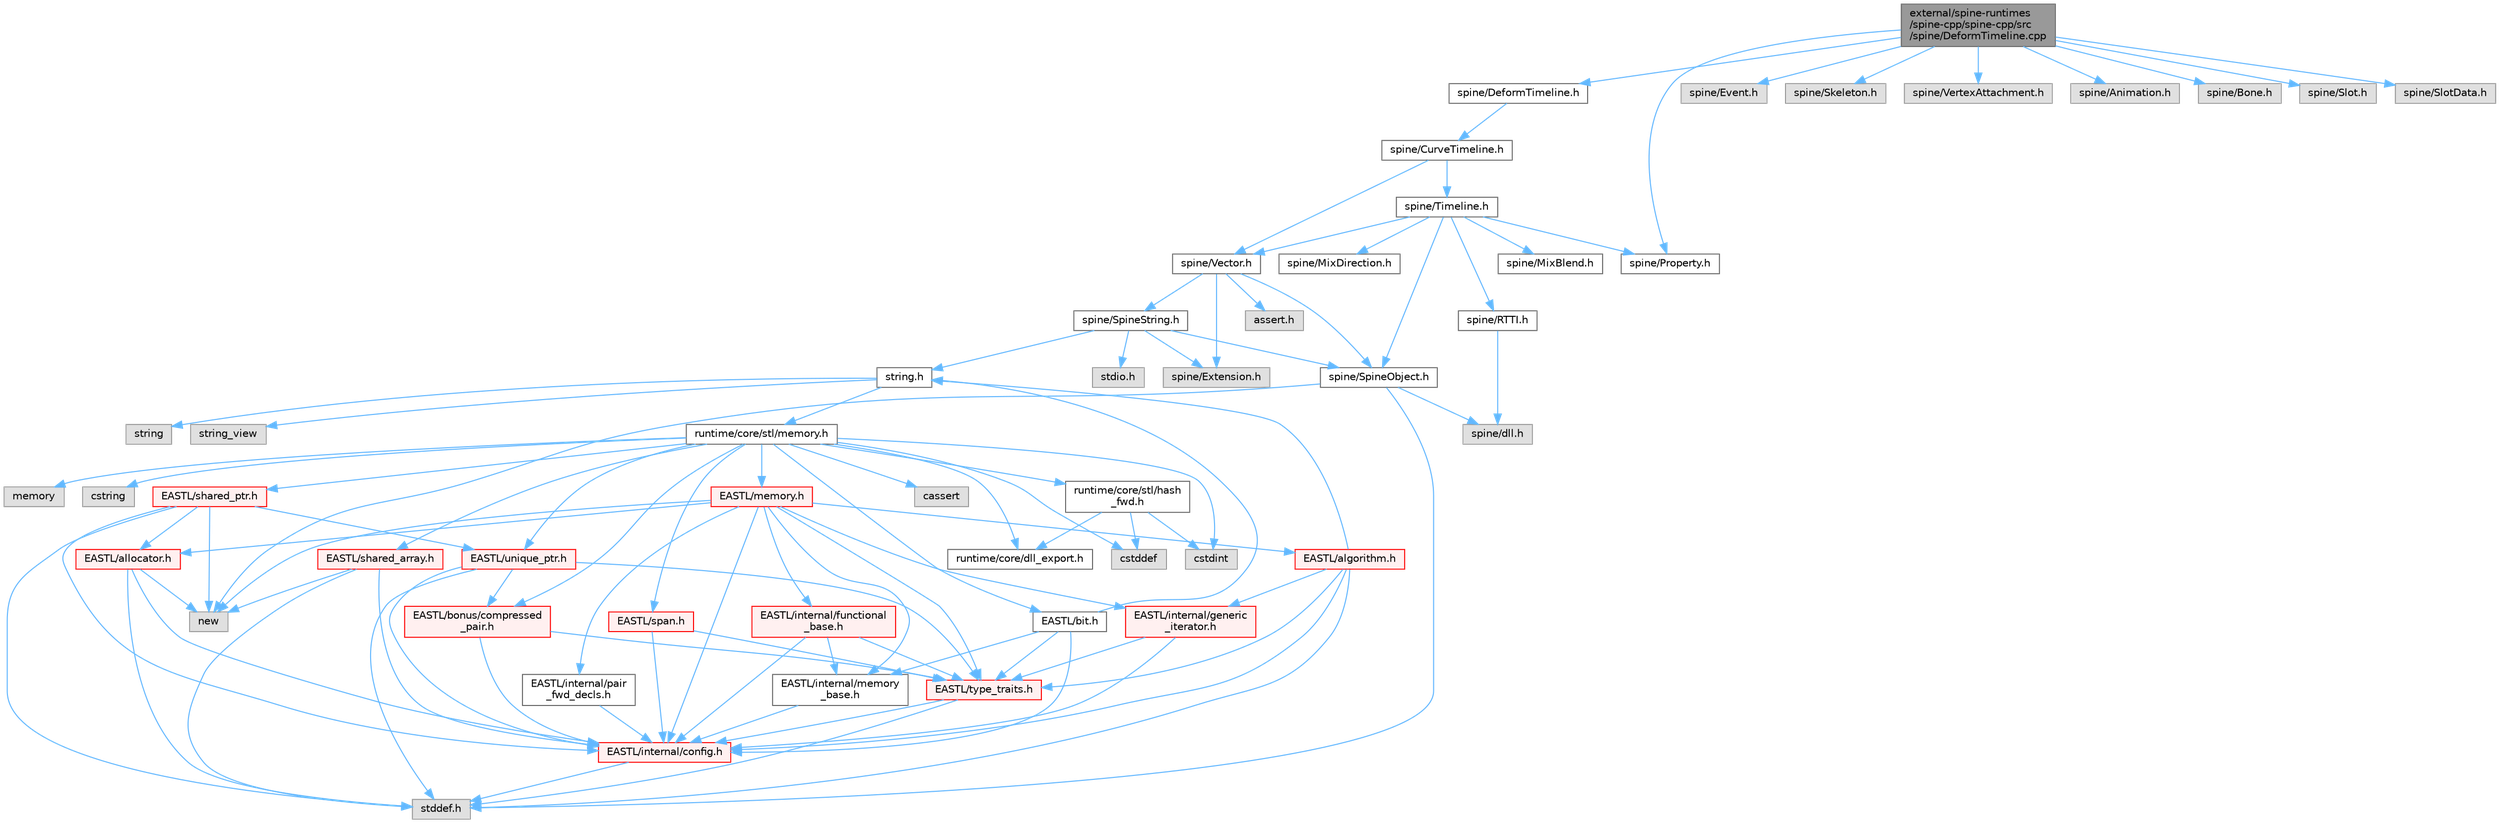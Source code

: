 digraph "external/spine-runtimes/spine-cpp/spine-cpp/src/spine/DeformTimeline.cpp"
{
 // LATEX_PDF_SIZE
  bgcolor="transparent";
  edge [fontname=Helvetica,fontsize=10,labelfontname=Helvetica,labelfontsize=10];
  node [fontname=Helvetica,fontsize=10,shape=box,height=0.2,width=0.4];
  Node1 [id="Node000001",label="external/spine-runtimes\l/spine-cpp/spine-cpp/src\l/spine/DeformTimeline.cpp",height=0.2,width=0.4,color="gray40", fillcolor="grey60", style="filled", fontcolor="black",tooltip=" "];
  Node1 -> Node2 [id="edge1_Node000001_Node000002",color="steelblue1",style="solid",tooltip=" "];
  Node2 [id="Node000002",label="spine/DeformTimeline.h",height=0.2,width=0.4,color="grey40", fillcolor="white", style="filled",URL="$_deform_timeline_8h.html",tooltip=" "];
  Node2 -> Node3 [id="edge2_Node000002_Node000003",color="steelblue1",style="solid",tooltip=" "];
  Node3 [id="Node000003",label="spine/CurveTimeline.h",height=0.2,width=0.4,color="grey40", fillcolor="white", style="filled",URL="$_curve_timeline_8h.html",tooltip=" "];
  Node3 -> Node4 [id="edge3_Node000003_Node000004",color="steelblue1",style="solid",tooltip=" "];
  Node4 [id="Node000004",label="spine/Timeline.h",height=0.2,width=0.4,color="grey40", fillcolor="white", style="filled",URL="$_timeline_8h.html",tooltip=" "];
  Node4 -> Node5 [id="edge4_Node000004_Node000005",color="steelblue1",style="solid",tooltip=" "];
  Node5 [id="Node000005",label="spine/RTTI.h",height=0.2,width=0.4,color="grey40", fillcolor="white", style="filled",URL="$_r_t_t_i_8h.html",tooltip=" "];
  Node5 -> Node6 [id="edge5_Node000005_Node000006",color="steelblue1",style="solid",tooltip=" "];
  Node6 [id="Node000006",label="spine/dll.h",height=0.2,width=0.4,color="grey60", fillcolor="#E0E0E0", style="filled",tooltip=" "];
  Node4 -> Node7 [id="edge6_Node000004_Node000007",color="steelblue1",style="solid",tooltip=" "];
  Node7 [id="Node000007",label="spine/Vector.h",height=0.2,width=0.4,color="grey40", fillcolor="white", style="filled",URL="$external_2spine-runtimes_2spine-cpp_2spine-cpp_2include_2spine_2vector_8h.html",tooltip=" "];
  Node7 -> Node8 [id="edge7_Node000007_Node000008",color="steelblue1",style="solid",tooltip=" "];
  Node8 [id="Node000008",label="spine/Extension.h",height=0.2,width=0.4,color="grey60", fillcolor="#E0E0E0", style="filled",tooltip=" "];
  Node7 -> Node9 [id="edge8_Node000007_Node000009",color="steelblue1",style="solid",tooltip=" "];
  Node9 [id="Node000009",label="spine/SpineObject.h",height=0.2,width=0.4,color="grey40", fillcolor="white", style="filled",URL="$_spine_object_8h.html",tooltip=" "];
  Node9 -> Node10 [id="edge9_Node000009_Node000010",color="steelblue1",style="solid",tooltip=" "];
  Node10 [id="Node000010",label="new",height=0.2,width=0.4,color="grey60", fillcolor="#E0E0E0", style="filled",tooltip=" "];
  Node9 -> Node11 [id="edge10_Node000009_Node000011",color="steelblue1",style="solid",tooltip=" "];
  Node11 [id="Node000011",label="stddef.h",height=0.2,width=0.4,color="grey60", fillcolor="#E0E0E0", style="filled",tooltip=" "];
  Node9 -> Node6 [id="edge11_Node000009_Node000006",color="steelblue1",style="solid",tooltip=" "];
  Node7 -> Node12 [id="edge12_Node000007_Node000012",color="steelblue1",style="solid",tooltip=" "];
  Node12 [id="Node000012",label="spine/SpineString.h",height=0.2,width=0.4,color="grey40", fillcolor="white", style="filled",URL="$_spine_string_8h.html",tooltip=" "];
  Node12 -> Node9 [id="edge13_Node000012_Node000009",color="steelblue1",style="solid",tooltip=" "];
  Node12 -> Node8 [id="edge14_Node000012_Node000008",color="steelblue1",style="solid",tooltip=" "];
  Node12 -> Node13 [id="edge15_Node000012_Node000013",color="steelblue1",style="solid",tooltip=" "];
  Node13 [id="Node000013",label="string.h",height=0.2,width=0.4,color="grey40", fillcolor="white", style="filled",URL="$string_8h.html",tooltip=" "];
  Node13 -> Node14 [id="edge16_Node000013_Node000014",color="steelblue1",style="solid",tooltip=" "];
  Node14 [id="Node000014",label="string",height=0.2,width=0.4,color="grey60", fillcolor="#E0E0E0", style="filled",tooltip=" "];
  Node13 -> Node15 [id="edge17_Node000013_Node000015",color="steelblue1",style="solid",tooltip=" "];
  Node15 [id="Node000015",label="string_view",height=0.2,width=0.4,color="grey60", fillcolor="#E0E0E0", style="filled",tooltip=" "];
  Node13 -> Node16 [id="edge18_Node000013_Node000016",color="steelblue1",style="solid",tooltip=" "];
  Node16 [id="Node000016",label="runtime/core/stl/memory.h",height=0.2,width=0.4,color="grey40", fillcolor="white", style="filled",URL="$runtime_2core_2stl_2memory_8h.html",tooltip=" "];
  Node16 -> Node17 [id="edge19_Node000016_Node000017",color="steelblue1",style="solid",tooltip=" "];
  Node17 [id="Node000017",label="cstddef",height=0.2,width=0.4,color="grey60", fillcolor="#E0E0E0", style="filled",tooltip=" "];
  Node16 -> Node18 [id="edge20_Node000016_Node000018",color="steelblue1",style="solid",tooltip=" "];
  Node18 [id="Node000018",label="cstdint",height=0.2,width=0.4,color="grey60", fillcolor="#E0E0E0", style="filled",tooltip=" "];
  Node16 -> Node19 [id="edge21_Node000016_Node000019",color="steelblue1",style="solid",tooltip=" "];
  Node19 [id="Node000019",label="cassert",height=0.2,width=0.4,color="grey60", fillcolor="#E0E0E0", style="filled",tooltip=" "];
  Node16 -> Node20 [id="edge22_Node000016_Node000020",color="steelblue1",style="solid",tooltip=" "];
  Node20 [id="Node000020",label="memory",height=0.2,width=0.4,color="grey60", fillcolor="#E0E0E0", style="filled",tooltip=" "];
  Node16 -> Node21 [id="edge23_Node000016_Node000021",color="steelblue1",style="solid",tooltip=" "];
  Node21 [id="Node000021",label="cstring",height=0.2,width=0.4,color="grey60", fillcolor="#E0E0E0", style="filled",tooltip=" "];
  Node16 -> Node22 [id="edge24_Node000016_Node000022",color="steelblue1",style="solid",tooltip=" "];
  Node22 [id="Node000022",label="EASTL/bit.h",height=0.2,width=0.4,color="grey40", fillcolor="white", style="filled",URL="$bit_8h.html",tooltip=" "];
  Node22 -> Node23 [id="edge25_Node000022_Node000023",color="steelblue1",style="solid",tooltip=" "];
  Node23 [id="Node000023",label="EASTL/internal/config.h",height=0.2,width=0.4,color="red", fillcolor="#FFF0F0", style="filled",URL="$runtime_2_e_a_s_t_l_2include_2_e_a_s_t_l_2internal_2config_8h.html",tooltip=" "];
  Node23 -> Node11 [id="edge26_Node000023_Node000011",color="steelblue1",style="solid",tooltip=" "];
  Node22 -> Node31 [id="edge27_Node000022_Node000031",color="steelblue1",style="solid",tooltip=" "];
  Node31 [id="Node000031",label="EASTL/internal/memory\l_base.h",height=0.2,width=0.4,color="grey40", fillcolor="white", style="filled",URL="$memory__base_8h.html",tooltip=" "];
  Node31 -> Node23 [id="edge28_Node000031_Node000023",color="steelblue1",style="solid",tooltip=" "];
  Node22 -> Node32 [id="edge29_Node000022_Node000032",color="steelblue1",style="solid",tooltip=" "];
  Node32 [id="Node000032",label="EASTL/type_traits.h",height=0.2,width=0.4,color="red", fillcolor="#FFF0F0", style="filled",URL="$_e_a_s_t_l_2include_2_e_a_s_t_l_2type__traits_8h.html",tooltip=" "];
  Node32 -> Node23 [id="edge30_Node000032_Node000023",color="steelblue1",style="solid",tooltip=" "];
  Node32 -> Node11 [id="edge31_Node000032_Node000011",color="steelblue1",style="solid",tooltip=" "];
  Node22 -> Node13 [id="edge32_Node000022_Node000013",color="steelblue1",style="solid",tooltip=" "];
  Node16 -> Node42 [id="edge33_Node000016_Node000042",color="steelblue1",style="solid",tooltip=" "];
  Node42 [id="Node000042",label="EASTL/memory.h",height=0.2,width=0.4,color="red", fillcolor="#FFF0F0", style="filled",URL="$runtime_2_e_a_s_t_l_2include_2_e_a_s_t_l_2memory_8h.html",tooltip=" "];
  Node42 -> Node23 [id="edge34_Node000042_Node000023",color="steelblue1",style="solid",tooltip=" "];
  Node42 -> Node31 [id="edge35_Node000042_Node000031",color="steelblue1",style="solid",tooltip=" "];
  Node42 -> Node43 [id="edge36_Node000042_Node000043",color="steelblue1",style="solid",tooltip=" "];
  Node43 [id="Node000043",label="EASTL/internal/generic\l_iterator.h",height=0.2,width=0.4,color="red", fillcolor="#FFF0F0", style="filled",URL="$generic__iterator_8h.html",tooltip=" "];
  Node43 -> Node23 [id="edge37_Node000043_Node000023",color="steelblue1",style="solid",tooltip=" "];
  Node43 -> Node32 [id="edge38_Node000043_Node000032",color="steelblue1",style="solid",tooltip=" "];
  Node42 -> Node47 [id="edge39_Node000042_Node000047",color="steelblue1",style="solid",tooltip=" "];
  Node47 [id="Node000047",label="EASTL/internal/pair\l_fwd_decls.h",height=0.2,width=0.4,color="grey40", fillcolor="white", style="filled",URL="$pair__fwd__decls_8h.html",tooltip=" "];
  Node47 -> Node23 [id="edge40_Node000047_Node000023",color="steelblue1",style="solid",tooltip=" "];
  Node42 -> Node48 [id="edge41_Node000042_Node000048",color="steelblue1",style="solid",tooltip=" "];
  Node48 [id="Node000048",label="EASTL/internal/functional\l_base.h",height=0.2,width=0.4,color="red", fillcolor="#FFF0F0", style="filled",URL="$functional__base_8h.html",tooltip=" "];
  Node48 -> Node23 [id="edge42_Node000048_Node000023",color="steelblue1",style="solid",tooltip=" "];
  Node48 -> Node31 [id="edge43_Node000048_Node000031",color="steelblue1",style="solid",tooltip=" "];
  Node48 -> Node32 [id="edge44_Node000048_Node000032",color="steelblue1",style="solid",tooltip=" "];
  Node42 -> Node49 [id="edge45_Node000042_Node000049",color="steelblue1",style="solid",tooltip=" "];
  Node49 [id="Node000049",label="EASTL/algorithm.h",height=0.2,width=0.4,color="red", fillcolor="#FFF0F0", style="filled",URL="$_e_a_s_t_l_2include_2_e_a_s_t_l_2algorithm_8h.html",tooltip=" "];
  Node49 -> Node23 [id="edge46_Node000049_Node000023",color="steelblue1",style="solid",tooltip=" "];
  Node49 -> Node32 [id="edge47_Node000049_Node000032",color="steelblue1",style="solid",tooltip=" "];
  Node49 -> Node43 [id="edge48_Node000049_Node000043",color="steelblue1",style="solid",tooltip=" "];
  Node49 -> Node11 [id="edge49_Node000049_Node000011",color="steelblue1",style="solid",tooltip=" "];
  Node49 -> Node13 [id="edge50_Node000049_Node000013",color="steelblue1",style="solid",tooltip=" "];
  Node42 -> Node32 [id="edge51_Node000042_Node000032",color="steelblue1",style="solid",tooltip=" "];
  Node42 -> Node56 [id="edge52_Node000042_Node000056",color="steelblue1",style="solid",tooltip=" "];
  Node56 [id="Node000056",label="EASTL/allocator.h",height=0.2,width=0.4,color="red", fillcolor="#FFF0F0", style="filled",URL="$runtime_2_e_a_s_t_l_2include_2_e_a_s_t_l_2allocator_8h.html",tooltip=" "];
  Node56 -> Node23 [id="edge53_Node000056_Node000023",color="steelblue1",style="solid",tooltip=" "];
  Node56 -> Node11 [id="edge54_Node000056_Node000011",color="steelblue1",style="solid",tooltip=" "];
  Node56 -> Node10 [id="edge55_Node000056_Node000010",color="steelblue1",style="solid",tooltip=" "];
  Node42 -> Node10 [id="edge56_Node000042_Node000010",color="steelblue1",style="solid",tooltip=" "];
  Node16 -> Node69 [id="edge57_Node000016_Node000069",color="steelblue1",style="solid",tooltip=" "];
  Node69 [id="Node000069",label="EASTL/shared_array.h",height=0.2,width=0.4,color="red", fillcolor="#FFF0F0", style="filled",URL="$shared__array_8h.html",tooltip=" "];
  Node69 -> Node23 [id="edge58_Node000069_Node000023",color="steelblue1",style="solid",tooltip=" "];
  Node69 -> Node10 [id="edge59_Node000069_Node000010",color="steelblue1",style="solid",tooltip=" "];
  Node69 -> Node11 [id="edge60_Node000069_Node000011",color="steelblue1",style="solid",tooltip=" "];
  Node16 -> Node72 [id="edge61_Node000016_Node000072",color="steelblue1",style="solid",tooltip=" "];
  Node72 [id="Node000072",label="EASTL/unique_ptr.h",height=0.2,width=0.4,color="red", fillcolor="#FFF0F0", style="filled",URL="$unique__ptr_8h.html",tooltip=" "];
  Node72 -> Node73 [id="edge62_Node000072_Node000073",color="steelblue1",style="solid",tooltip=" "];
  Node73 [id="Node000073",label="EASTL/bonus/compressed\l_pair.h",height=0.2,width=0.4,color="red", fillcolor="#FFF0F0", style="filled",URL="$compressed__pair_8h.html",tooltip=" "];
  Node73 -> Node23 [id="edge63_Node000073_Node000023",color="steelblue1",style="solid",tooltip=" "];
  Node73 -> Node32 [id="edge64_Node000073_Node000032",color="steelblue1",style="solid",tooltip=" "];
  Node72 -> Node23 [id="edge65_Node000072_Node000023",color="steelblue1",style="solid",tooltip=" "];
  Node72 -> Node32 [id="edge66_Node000072_Node000032",color="steelblue1",style="solid",tooltip=" "];
  Node72 -> Node11 [id="edge67_Node000072_Node000011",color="steelblue1",style="solid",tooltip=" "];
  Node16 -> Node75 [id="edge68_Node000016_Node000075",color="steelblue1",style="solid",tooltip=" "];
  Node75 [id="Node000075",label="EASTL/shared_ptr.h",height=0.2,width=0.4,color="red", fillcolor="#FFF0F0", style="filled",URL="$shared__ptr_8h.html",tooltip=" "];
  Node75 -> Node23 [id="edge69_Node000075_Node000023",color="steelblue1",style="solid",tooltip=" "];
  Node75 -> Node72 [id="edge70_Node000075_Node000072",color="steelblue1",style="solid",tooltip=" "];
  Node75 -> Node56 [id="edge71_Node000075_Node000056",color="steelblue1",style="solid",tooltip=" "];
  Node75 -> Node10 [id="edge72_Node000075_Node000010",color="steelblue1",style="solid",tooltip=" "];
  Node75 -> Node11 [id="edge73_Node000075_Node000011",color="steelblue1",style="solid",tooltip=" "];
  Node16 -> Node155 [id="edge74_Node000016_Node000155",color="steelblue1",style="solid",tooltip=" "];
  Node155 [id="Node000155",label="EASTL/span.h",height=0.2,width=0.4,color="red", fillcolor="#FFF0F0", style="filled",URL="$span_8h.html",tooltip=" "];
  Node155 -> Node23 [id="edge75_Node000155_Node000023",color="steelblue1",style="solid",tooltip=" "];
  Node155 -> Node32 [id="edge76_Node000155_Node000032",color="steelblue1",style="solid",tooltip=" "];
  Node16 -> Node73 [id="edge77_Node000016_Node000073",color="steelblue1",style="solid",tooltip=" "];
  Node16 -> Node158 [id="edge78_Node000016_Node000158",color="steelblue1",style="solid",tooltip=" "];
  Node158 [id="Node000158",label="runtime/core/dll_export.h",height=0.2,width=0.4,color="grey40", fillcolor="white", style="filled",URL="$dll__export_8h.html",tooltip=" "];
  Node16 -> Node159 [id="edge79_Node000016_Node000159",color="steelblue1",style="solid",tooltip=" "];
  Node159 [id="Node000159",label="runtime/core/stl/hash\l_fwd.h",height=0.2,width=0.4,color="grey40", fillcolor="white", style="filled",URL="$hash__fwd_8h.html",tooltip=" "];
  Node159 -> Node17 [id="edge80_Node000159_Node000017",color="steelblue1",style="solid",tooltip=" "];
  Node159 -> Node18 [id="edge81_Node000159_Node000018",color="steelblue1",style="solid",tooltip=" "];
  Node159 -> Node158 [id="edge82_Node000159_Node000158",color="steelblue1",style="solid",tooltip=" "];
  Node12 -> Node160 [id="edge83_Node000012_Node000160",color="steelblue1",style="solid",tooltip=" "];
  Node160 [id="Node000160",label="stdio.h",height=0.2,width=0.4,color="grey60", fillcolor="#E0E0E0", style="filled",tooltip=" "];
  Node7 -> Node161 [id="edge84_Node000007_Node000161",color="steelblue1",style="solid",tooltip=" "];
  Node161 [id="Node000161",label="assert.h",height=0.2,width=0.4,color="grey60", fillcolor="#E0E0E0", style="filled",tooltip=" "];
  Node4 -> Node162 [id="edge85_Node000004_Node000162",color="steelblue1",style="solid",tooltip=" "];
  Node162 [id="Node000162",label="spine/MixBlend.h",height=0.2,width=0.4,color="grey40", fillcolor="white", style="filled",URL="$_mix_blend_8h.html",tooltip=" "];
  Node4 -> Node163 [id="edge86_Node000004_Node000163",color="steelblue1",style="solid",tooltip=" "];
  Node163 [id="Node000163",label="spine/MixDirection.h",height=0.2,width=0.4,color="grey40", fillcolor="white", style="filled",URL="$_mix_direction_8h.html",tooltip=" "];
  Node4 -> Node9 [id="edge87_Node000004_Node000009",color="steelblue1",style="solid",tooltip=" "];
  Node4 -> Node164 [id="edge88_Node000004_Node000164",color="steelblue1",style="solid",tooltip=" "];
  Node164 [id="Node000164",label="spine/Property.h",height=0.2,width=0.4,color="grey40", fillcolor="white", style="filled",URL="$_property_8h.html",tooltip=" "];
  Node3 -> Node7 [id="edge89_Node000003_Node000007",color="steelblue1",style="solid",tooltip=" "];
  Node1 -> Node165 [id="edge90_Node000001_Node000165",color="steelblue1",style="solid",tooltip=" "];
  Node165 [id="Node000165",label="spine/Event.h",height=0.2,width=0.4,color="grey60", fillcolor="#E0E0E0", style="filled",tooltip=" "];
  Node1 -> Node166 [id="edge91_Node000001_Node000166",color="steelblue1",style="solid",tooltip=" "];
  Node166 [id="Node000166",label="spine/Skeleton.h",height=0.2,width=0.4,color="grey60", fillcolor="#E0E0E0", style="filled",tooltip=" "];
  Node1 -> Node167 [id="edge92_Node000001_Node000167",color="steelblue1",style="solid",tooltip=" "];
  Node167 [id="Node000167",label="spine/VertexAttachment.h",height=0.2,width=0.4,color="grey60", fillcolor="#E0E0E0", style="filled",tooltip=" "];
  Node1 -> Node168 [id="edge93_Node000001_Node000168",color="steelblue1",style="solid",tooltip=" "];
  Node168 [id="Node000168",label="spine/Animation.h",height=0.2,width=0.4,color="grey60", fillcolor="#E0E0E0", style="filled",tooltip=" "];
  Node1 -> Node169 [id="edge94_Node000001_Node000169",color="steelblue1",style="solid",tooltip=" "];
  Node169 [id="Node000169",label="spine/Bone.h",height=0.2,width=0.4,color="grey60", fillcolor="#E0E0E0", style="filled",tooltip=" "];
  Node1 -> Node164 [id="edge95_Node000001_Node000164",color="steelblue1",style="solid",tooltip=" "];
  Node1 -> Node170 [id="edge96_Node000001_Node000170",color="steelblue1",style="solid",tooltip=" "];
  Node170 [id="Node000170",label="spine/Slot.h",height=0.2,width=0.4,color="grey60", fillcolor="#E0E0E0", style="filled",tooltip=" "];
  Node1 -> Node171 [id="edge97_Node000001_Node000171",color="steelblue1",style="solid",tooltip=" "];
  Node171 [id="Node000171",label="spine/SlotData.h",height=0.2,width=0.4,color="grey60", fillcolor="#E0E0E0", style="filled",tooltip=" "];
}
